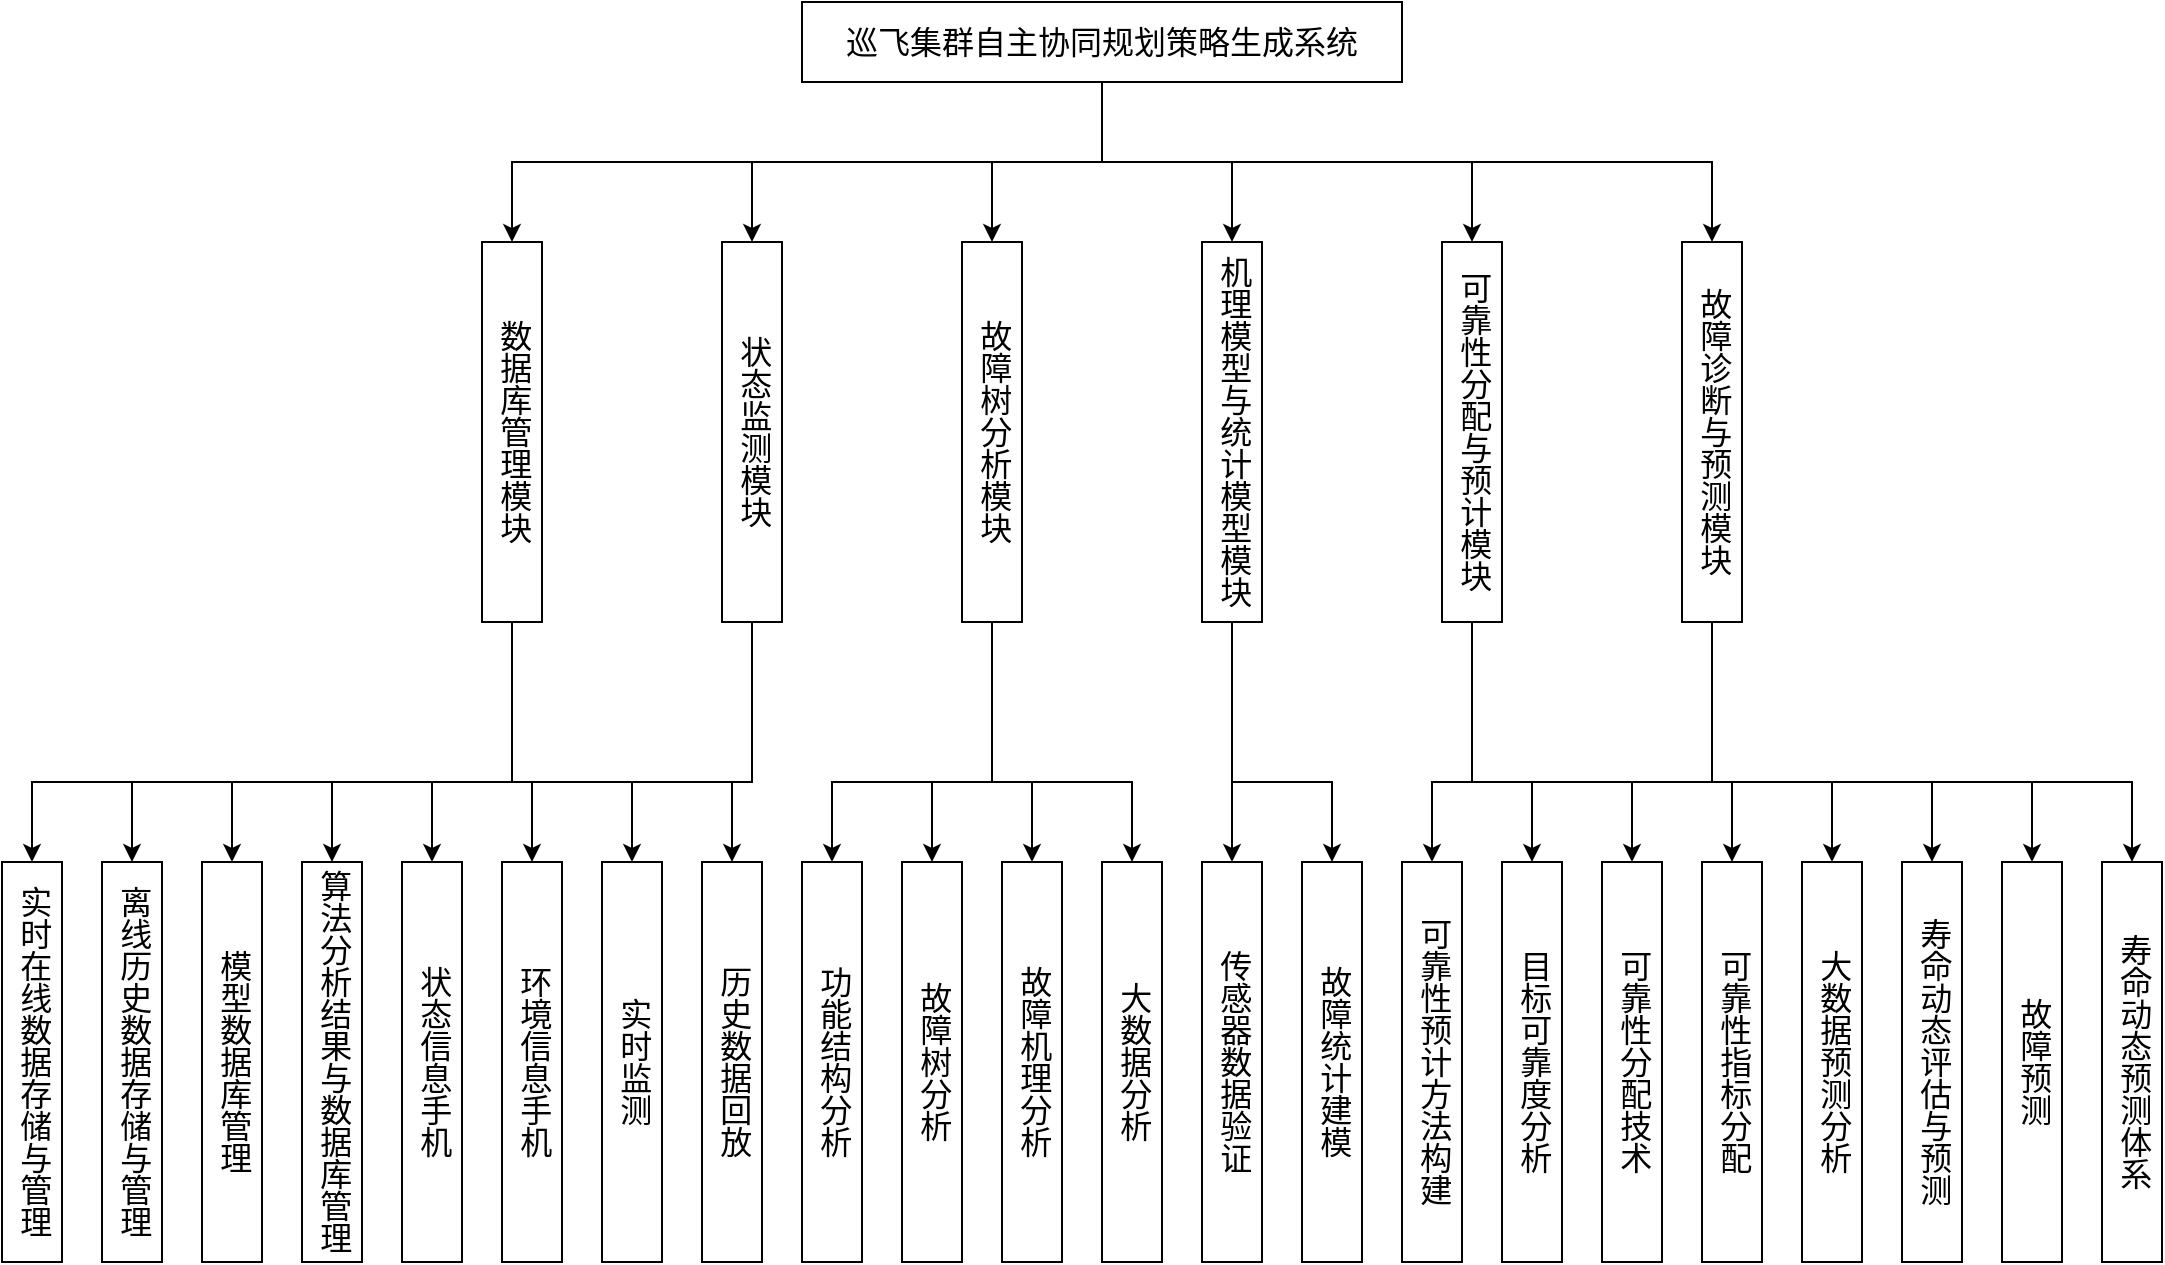 <mxfile version="26.0.2">
  <diagram name="第 1 页" id="-yEuyqz_h8OfGKDFdokj">
    <mxGraphModel dx="922" dy="1333" grid="1" gridSize="10" guides="1" tooltips="1" connect="1" arrows="1" fold="1" page="0" pageScale="1" pageWidth="5000" pageHeight="5000" background="#ffffff" math="0" shadow="0">
      <root>
        <mxCell id="0" />
        <mxCell id="1" parent="0" />
        <mxCell id="fUaoPUsRRYrY9ENtLVWA-53" style="edgeStyle=orthogonalEdgeStyle;rounded=0;orthogonalLoop=1;jettySize=auto;html=1;entryX=0.5;entryY=0;entryDx=0;entryDy=0;fontSize=16;" edge="1" parent="1" source="fUaoPUsRRYrY9ENtLVWA-1" target="fUaoPUsRRYrY9ENtLVWA-2">
          <mxGeometry relative="1" as="geometry">
            <Array as="points">
              <mxPoint x="550" y="170" />
              <mxPoint x="255" y="170" />
            </Array>
          </mxGeometry>
        </mxCell>
        <mxCell id="fUaoPUsRRYrY9ENtLVWA-54" style="edgeStyle=orthogonalEdgeStyle;rounded=0;orthogonalLoop=1;jettySize=auto;html=1;entryX=0.5;entryY=0;entryDx=0;entryDy=0;fontSize=16;" edge="1" parent="1" source="fUaoPUsRRYrY9ENtLVWA-1" target="fUaoPUsRRYrY9ENtLVWA-3">
          <mxGeometry relative="1" as="geometry">
            <Array as="points">
              <mxPoint x="550" y="170" />
              <mxPoint x="375" y="170" />
            </Array>
          </mxGeometry>
        </mxCell>
        <mxCell id="fUaoPUsRRYrY9ENtLVWA-55" style="edgeStyle=orthogonalEdgeStyle;rounded=0;orthogonalLoop=1;jettySize=auto;html=1;entryX=0.5;entryY=0;entryDx=0;entryDy=0;fontSize=16;" edge="1" parent="1" source="fUaoPUsRRYrY9ENtLVWA-1" target="fUaoPUsRRYrY9ENtLVWA-4">
          <mxGeometry relative="1" as="geometry" />
        </mxCell>
        <mxCell id="fUaoPUsRRYrY9ENtLVWA-56" style="edgeStyle=orthogonalEdgeStyle;rounded=0;orthogonalLoop=1;jettySize=auto;html=1;entryX=0.5;entryY=0;entryDx=0;entryDy=0;fontSize=16;" edge="1" parent="1" source="fUaoPUsRRYrY9ENtLVWA-1" target="fUaoPUsRRYrY9ENtLVWA-5">
          <mxGeometry relative="1" as="geometry" />
        </mxCell>
        <mxCell id="fUaoPUsRRYrY9ENtLVWA-57" style="edgeStyle=orthogonalEdgeStyle;rounded=0;orthogonalLoop=1;jettySize=auto;html=1;entryX=0.5;entryY=0;entryDx=0;entryDy=0;fontSize=16;" edge="1" parent="1" source="fUaoPUsRRYrY9ENtLVWA-1" target="fUaoPUsRRYrY9ENtLVWA-6">
          <mxGeometry relative="1" as="geometry">
            <Array as="points">
              <mxPoint x="550" y="170" />
              <mxPoint x="735" y="170" />
            </Array>
          </mxGeometry>
        </mxCell>
        <mxCell id="fUaoPUsRRYrY9ENtLVWA-58" style="edgeStyle=orthogonalEdgeStyle;rounded=0;orthogonalLoop=1;jettySize=auto;html=1;entryX=0.5;entryY=0;entryDx=0;entryDy=0;fontSize=16;" edge="1" parent="1" source="fUaoPUsRRYrY9ENtLVWA-1" target="fUaoPUsRRYrY9ENtLVWA-7">
          <mxGeometry relative="1" as="geometry">
            <Array as="points">
              <mxPoint x="550" y="170" />
              <mxPoint x="855" y="170" />
            </Array>
          </mxGeometry>
        </mxCell>
        <mxCell id="fUaoPUsRRYrY9ENtLVWA-1" value="巡飞集群自主协同规划策略生成系统" style="rounded=0;whiteSpace=wrap;html=1;fontSize=16;" vertex="1" parent="1">
          <mxGeometry x="400" y="90" width="300" height="40" as="geometry" />
        </mxCell>
        <mxCell id="fUaoPUsRRYrY9ENtLVWA-16" style="edgeStyle=orthogonalEdgeStyle;rounded=0;orthogonalLoop=1;jettySize=auto;html=1;entryX=0.5;entryY=0;entryDx=0;entryDy=0;fontSize=16;" edge="1" parent="1" source="fUaoPUsRRYrY9ENtLVWA-2" target="fUaoPUsRRYrY9ENtLVWA-9">
          <mxGeometry relative="1" as="geometry">
            <Array as="points">
              <mxPoint x="255" y="480" />
              <mxPoint x="15" y="480" />
            </Array>
          </mxGeometry>
        </mxCell>
        <mxCell id="fUaoPUsRRYrY9ENtLVWA-17" style="edgeStyle=orthogonalEdgeStyle;rounded=0;orthogonalLoop=1;jettySize=auto;html=1;entryX=0.5;entryY=0;entryDx=0;entryDy=0;fontSize=16;" edge="1" parent="1" source="fUaoPUsRRYrY9ENtLVWA-2" target="fUaoPUsRRYrY9ENtLVWA-8">
          <mxGeometry relative="1" as="geometry">
            <Array as="points">
              <mxPoint x="255" y="480" />
              <mxPoint x="65" y="480" />
            </Array>
          </mxGeometry>
        </mxCell>
        <mxCell id="fUaoPUsRRYrY9ENtLVWA-18" style="edgeStyle=orthogonalEdgeStyle;rounded=0;orthogonalLoop=1;jettySize=auto;html=1;entryX=0.5;entryY=0;entryDx=0;entryDy=0;fontSize=16;" edge="1" parent="1" source="fUaoPUsRRYrY9ENtLVWA-2" target="fUaoPUsRRYrY9ENtLVWA-10">
          <mxGeometry relative="1" as="geometry">
            <Array as="points">
              <mxPoint x="255" y="480" />
              <mxPoint x="115" y="480" />
            </Array>
          </mxGeometry>
        </mxCell>
        <mxCell id="fUaoPUsRRYrY9ENtLVWA-19" style="edgeStyle=orthogonalEdgeStyle;rounded=0;orthogonalLoop=1;jettySize=auto;html=1;entryX=0.5;entryY=0;entryDx=0;entryDy=0;fontSize=16;" edge="1" parent="1" source="fUaoPUsRRYrY9ENtLVWA-2" target="fUaoPUsRRYrY9ENtLVWA-11">
          <mxGeometry relative="1" as="geometry">
            <Array as="points">
              <mxPoint x="255" y="480" />
              <mxPoint x="165" y="480" />
            </Array>
          </mxGeometry>
        </mxCell>
        <mxCell id="fUaoPUsRRYrY9ENtLVWA-2" value="数据库管理模块" style="rounded=0;whiteSpace=wrap;html=1;textDirection=vertical-lr;fontSize=16;" vertex="1" parent="1">
          <mxGeometry x="240" y="210" width="30" height="190" as="geometry" />
        </mxCell>
        <mxCell id="fUaoPUsRRYrY9ENtLVWA-20" style="edgeStyle=orthogonalEdgeStyle;rounded=0;orthogonalLoop=1;jettySize=auto;html=1;entryX=0.5;entryY=0;entryDx=0;entryDy=0;fontSize=16;" edge="1" parent="1" source="fUaoPUsRRYrY9ENtLVWA-3" target="fUaoPUsRRYrY9ENtLVWA-15">
          <mxGeometry relative="1" as="geometry">
            <Array as="points">
              <mxPoint x="375" y="480" />
              <mxPoint x="215" y="480" />
            </Array>
          </mxGeometry>
        </mxCell>
        <mxCell id="fUaoPUsRRYrY9ENtLVWA-21" style="edgeStyle=orthogonalEdgeStyle;rounded=0;orthogonalLoop=1;jettySize=auto;html=1;entryX=0.5;entryY=0;entryDx=0;entryDy=0;fontSize=16;" edge="1" parent="1" source="fUaoPUsRRYrY9ENtLVWA-3" target="fUaoPUsRRYrY9ENtLVWA-13">
          <mxGeometry relative="1" as="geometry">
            <Array as="points">
              <mxPoint x="375" y="480" />
              <mxPoint x="265" y="480" />
            </Array>
          </mxGeometry>
        </mxCell>
        <mxCell id="fUaoPUsRRYrY9ENtLVWA-22" style="edgeStyle=orthogonalEdgeStyle;rounded=0;orthogonalLoop=1;jettySize=auto;html=1;entryX=0.5;entryY=0;entryDx=0;entryDy=0;fontSize=16;" edge="1" parent="1" source="fUaoPUsRRYrY9ENtLVWA-3" target="fUaoPUsRRYrY9ENtLVWA-14">
          <mxGeometry relative="1" as="geometry">
            <Array as="points">
              <mxPoint x="375" y="480" />
              <mxPoint x="315" y="480" />
            </Array>
          </mxGeometry>
        </mxCell>
        <mxCell id="fUaoPUsRRYrY9ENtLVWA-23" style="edgeStyle=orthogonalEdgeStyle;rounded=0;orthogonalLoop=1;jettySize=auto;html=1;entryX=0.5;entryY=0;entryDx=0;entryDy=0;fontSize=16;" edge="1" parent="1" source="fUaoPUsRRYrY9ENtLVWA-3" target="fUaoPUsRRYrY9ENtLVWA-12">
          <mxGeometry relative="1" as="geometry">
            <Array as="points">
              <mxPoint x="375" y="480" />
              <mxPoint x="365" y="480" />
            </Array>
          </mxGeometry>
        </mxCell>
        <mxCell id="fUaoPUsRRYrY9ENtLVWA-3" value="状态监测模块" style="rounded=0;whiteSpace=wrap;html=1;textDirection=vertical-lr;fontSize=16;" vertex="1" parent="1">
          <mxGeometry x="360" y="210" width="30" height="190" as="geometry" />
        </mxCell>
        <mxCell id="fUaoPUsRRYrY9ENtLVWA-28" style="edgeStyle=orthogonalEdgeStyle;rounded=0;orthogonalLoop=1;jettySize=auto;html=1;entryX=0.5;entryY=0;entryDx=0;entryDy=0;fontSize=16;" edge="1" parent="1" source="fUaoPUsRRYrY9ENtLVWA-4" target="fUaoPUsRRYrY9ENtLVWA-27">
          <mxGeometry relative="1" as="geometry">
            <Array as="points">
              <mxPoint x="495" y="480" />
              <mxPoint x="415" y="480" />
            </Array>
          </mxGeometry>
        </mxCell>
        <mxCell id="fUaoPUsRRYrY9ENtLVWA-29" style="edgeStyle=orthogonalEdgeStyle;rounded=0;orthogonalLoop=1;jettySize=auto;html=1;entryX=0.5;entryY=0;entryDx=0;entryDy=0;fontSize=16;" edge="1" parent="1" source="fUaoPUsRRYrY9ENtLVWA-4" target="fUaoPUsRRYrY9ENtLVWA-26">
          <mxGeometry relative="1" as="geometry">
            <Array as="points">
              <mxPoint x="495" y="480" />
              <mxPoint x="465" y="480" />
            </Array>
          </mxGeometry>
        </mxCell>
        <mxCell id="fUaoPUsRRYrY9ENtLVWA-30" style="edgeStyle=orthogonalEdgeStyle;rounded=0;orthogonalLoop=1;jettySize=auto;html=1;entryX=0.5;entryY=0;entryDx=0;entryDy=0;fontSize=16;" edge="1" parent="1" source="fUaoPUsRRYrY9ENtLVWA-4" target="fUaoPUsRRYrY9ENtLVWA-25">
          <mxGeometry relative="1" as="geometry">
            <Array as="points">
              <mxPoint x="495" y="480" />
              <mxPoint x="515" y="480" />
            </Array>
          </mxGeometry>
        </mxCell>
        <mxCell id="fUaoPUsRRYrY9ENtLVWA-31" style="edgeStyle=orthogonalEdgeStyle;rounded=0;orthogonalLoop=1;jettySize=auto;html=1;fontSize=16;" edge="1" parent="1" source="fUaoPUsRRYrY9ENtLVWA-4" target="fUaoPUsRRYrY9ENtLVWA-24">
          <mxGeometry relative="1" as="geometry">
            <Array as="points">
              <mxPoint x="495" y="480" />
              <mxPoint x="565" y="480" />
            </Array>
          </mxGeometry>
        </mxCell>
        <mxCell id="fUaoPUsRRYrY9ENtLVWA-4" value="故障树分析模块" style="rounded=0;whiteSpace=wrap;html=1;textDirection=vertical-lr;fontSize=16;" vertex="1" parent="1">
          <mxGeometry x="480" y="210" width="30" height="190" as="geometry" />
        </mxCell>
        <mxCell id="fUaoPUsRRYrY9ENtLVWA-38" style="edgeStyle=orthogonalEdgeStyle;rounded=0;orthogonalLoop=1;jettySize=auto;html=1;fontSize=16;" edge="1" parent="1" source="fUaoPUsRRYrY9ENtLVWA-5" target="fUaoPUsRRYrY9ENtLVWA-32">
          <mxGeometry relative="1" as="geometry" />
        </mxCell>
        <mxCell id="fUaoPUsRRYrY9ENtLVWA-39" style="edgeStyle=orthogonalEdgeStyle;rounded=0;orthogonalLoop=1;jettySize=auto;html=1;entryX=0.5;entryY=0;entryDx=0;entryDy=0;fontSize=16;" edge="1" parent="1" source="fUaoPUsRRYrY9ENtLVWA-5" target="fUaoPUsRRYrY9ENtLVWA-36">
          <mxGeometry relative="1" as="geometry">
            <Array as="points">
              <mxPoint x="615" y="480" />
              <mxPoint x="665" y="480" />
            </Array>
          </mxGeometry>
        </mxCell>
        <mxCell id="fUaoPUsRRYrY9ENtLVWA-5" value="机理模型与统计模型模块" style="rounded=0;whiteSpace=wrap;html=1;textDirection=vertical-lr;fontSize=16;" vertex="1" parent="1">
          <mxGeometry x="600" y="210" width="30" height="190" as="geometry" />
        </mxCell>
        <mxCell id="fUaoPUsRRYrY9ENtLVWA-45" style="edgeStyle=orthogonalEdgeStyle;rounded=0;orthogonalLoop=1;jettySize=auto;html=1;entryX=0.5;entryY=0;entryDx=0;entryDy=0;fontSize=16;" edge="1" parent="1" source="fUaoPUsRRYrY9ENtLVWA-6" target="fUaoPUsRRYrY9ENtLVWA-33">
          <mxGeometry relative="1" as="geometry">
            <Array as="points">
              <mxPoint x="735" y="480" />
              <mxPoint x="715" y="480" />
            </Array>
          </mxGeometry>
        </mxCell>
        <mxCell id="fUaoPUsRRYrY9ENtLVWA-46" style="edgeStyle=orthogonalEdgeStyle;rounded=0;orthogonalLoop=1;jettySize=auto;html=1;fontSize=16;" edge="1" parent="1" source="fUaoPUsRRYrY9ENtLVWA-6" target="fUaoPUsRRYrY9ENtLVWA-34">
          <mxGeometry relative="1" as="geometry">
            <Array as="points">
              <mxPoint x="735" y="480" />
              <mxPoint x="765" y="480" />
            </Array>
          </mxGeometry>
        </mxCell>
        <mxCell id="fUaoPUsRRYrY9ENtLVWA-47" style="edgeStyle=orthogonalEdgeStyle;rounded=0;orthogonalLoop=1;jettySize=auto;html=1;entryX=0.5;entryY=0;entryDx=0;entryDy=0;fontSize=16;" edge="1" parent="1" source="fUaoPUsRRYrY9ENtLVWA-6" target="fUaoPUsRRYrY9ENtLVWA-35">
          <mxGeometry relative="1" as="geometry">
            <Array as="points">
              <mxPoint x="735" y="480" />
              <mxPoint x="815" y="480" />
            </Array>
          </mxGeometry>
        </mxCell>
        <mxCell id="fUaoPUsRRYrY9ENtLVWA-48" style="edgeStyle=orthogonalEdgeStyle;rounded=0;orthogonalLoop=1;jettySize=auto;html=1;entryX=0.5;entryY=0;entryDx=0;entryDy=0;fontSize=16;" edge="1" parent="1" source="fUaoPUsRRYrY9ENtLVWA-6" target="fUaoPUsRRYrY9ENtLVWA-40">
          <mxGeometry relative="1" as="geometry">
            <Array as="points">
              <mxPoint x="735" y="480" />
              <mxPoint x="865" y="480" />
            </Array>
          </mxGeometry>
        </mxCell>
        <mxCell id="fUaoPUsRRYrY9ENtLVWA-6" value="可靠性分配与预计模块" style="rounded=0;whiteSpace=wrap;html=1;textDirection=vertical-lr;fontSize=16;" vertex="1" parent="1">
          <mxGeometry x="720" y="210" width="30" height="190" as="geometry" />
        </mxCell>
        <mxCell id="fUaoPUsRRYrY9ENtLVWA-49" style="edgeStyle=orthogonalEdgeStyle;rounded=0;orthogonalLoop=1;jettySize=auto;html=1;entryX=0.5;entryY=0;entryDx=0;entryDy=0;fontSize=16;" edge="1" parent="1" source="fUaoPUsRRYrY9ENtLVWA-7" target="fUaoPUsRRYrY9ENtLVWA-44">
          <mxGeometry relative="1" as="geometry">
            <Array as="points">
              <mxPoint x="855" y="480" />
              <mxPoint x="915" y="480" />
            </Array>
          </mxGeometry>
        </mxCell>
        <mxCell id="fUaoPUsRRYrY9ENtLVWA-50" style="edgeStyle=orthogonalEdgeStyle;rounded=0;orthogonalLoop=1;jettySize=auto;html=1;entryX=0.5;entryY=0;entryDx=0;entryDy=0;fontSize=16;" edge="1" parent="1" source="fUaoPUsRRYrY9ENtLVWA-7" target="fUaoPUsRRYrY9ENtLVWA-43">
          <mxGeometry relative="1" as="geometry">
            <Array as="points">
              <mxPoint x="855" y="480" />
              <mxPoint x="965" y="480" />
            </Array>
          </mxGeometry>
        </mxCell>
        <mxCell id="fUaoPUsRRYrY9ENtLVWA-51" style="edgeStyle=orthogonalEdgeStyle;rounded=0;orthogonalLoop=1;jettySize=auto;html=1;entryX=0.5;entryY=0;entryDx=0;entryDy=0;fontSize=16;" edge="1" parent="1" source="fUaoPUsRRYrY9ENtLVWA-7" target="fUaoPUsRRYrY9ENtLVWA-41">
          <mxGeometry relative="1" as="geometry">
            <Array as="points">
              <mxPoint x="855" y="480" />
              <mxPoint x="1015" y="480" />
            </Array>
          </mxGeometry>
        </mxCell>
        <mxCell id="fUaoPUsRRYrY9ENtLVWA-52" style="edgeStyle=orthogonalEdgeStyle;rounded=0;orthogonalLoop=1;jettySize=auto;html=1;fontSize=16;" edge="1" parent="1" source="fUaoPUsRRYrY9ENtLVWA-7" target="fUaoPUsRRYrY9ENtLVWA-42">
          <mxGeometry relative="1" as="geometry">
            <Array as="points">
              <mxPoint x="855" y="480" />
              <mxPoint x="1065" y="480" />
            </Array>
          </mxGeometry>
        </mxCell>
        <mxCell id="fUaoPUsRRYrY9ENtLVWA-7" value="故障诊断与预测模块" style="rounded=0;whiteSpace=wrap;html=1;textDirection=vertical-lr;fontSize=16;" vertex="1" parent="1">
          <mxGeometry x="840" y="210" width="30" height="190" as="geometry" />
        </mxCell>
        <mxCell id="fUaoPUsRRYrY9ENtLVWA-8" value="离线历史数据存储与管理" style="rounded=0;whiteSpace=wrap;html=1;textDirection=vertical-lr;fontSize=16;" vertex="1" parent="1">
          <mxGeometry x="50" y="520" width="30" height="200" as="geometry" />
        </mxCell>
        <mxCell id="fUaoPUsRRYrY9ENtLVWA-9" value="实时在线数据存储与管理" style="rounded=0;whiteSpace=wrap;html=1;textDirection=vertical-lr;fontSize=16;" vertex="1" parent="1">
          <mxGeometry y="520" width="30" height="200" as="geometry" />
        </mxCell>
        <mxCell id="fUaoPUsRRYrY9ENtLVWA-10" value="模型数据库管理" style="rounded=0;whiteSpace=wrap;html=1;textDirection=vertical-lr;fontSize=16;" vertex="1" parent="1">
          <mxGeometry x="100" y="520" width="30" height="200" as="geometry" />
        </mxCell>
        <mxCell id="fUaoPUsRRYrY9ENtLVWA-11" value="算法分析结果与数据库管理" style="rounded=0;whiteSpace=wrap;html=1;textDirection=vertical-lr;fontSize=16;" vertex="1" parent="1">
          <mxGeometry x="150" y="520" width="30" height="200" as="geometry" />
        </mxCell>
        <mxCell id="fUaoPUsRRYrY9ENtLVWA-12" value="历史数据回放" style="rounded=0;whiteSpace=wrap;html=1;textDirection=vertical-lr;fontSize=16;" vertex="1" parent="1">
          <mxGeometry x="350" y="520" width="30" height="200" as="geometry" />
        </mxCell>
        <mxCell id="fUaoPUsRRYrY9ENtLVWA-13" value="环境信息手机" style="rounded=0;whiteSpace=wrap;html=1;textDirection=vertical-lr;fontSize=16;" vertex="1" parent="1">
          <mxGeometry x="250" y="520" width="30" height="200" as="geometry" />
        </mxCell>
        <mxCell id="fUaoPUsRRYrY9ENtLVWA-14" value="实时监测" style="rounded=0;whiteSpace=wrap;html=1;textDirection=vertical-lr;fontSize=16;" vertex="1" parent="1">
          <mxGeometry x="300" y="520" width="30" height="200" as="geometry" />
        </mxCell>
        <mxCell id="fUaoPUsRRYrY9ENtLVWA-15" value="状态信息手机" style="rounded=0;whiteSpace=wrap;html=1;textDirection=vertical-lr;fontSize=16;" vertex="1" parent="1">
          <mxGeometry x="200" y="520" width="30" height="200" as="geometry" />
        </mxCell>
        <mxCell id="fUaoPUsRRYrY9ENtLVWA-24" value="大数据分析" style="rounded=0;whiteSpace=wrap;html=1;textDirection=vertical-lr;fontSize=16;" vertex="1" parent="1">
          <mxGeometry x="550" y="520" width="30" height="200" as="geometry" />
        </mxCell>
        <mxCell id="fUaoPUsRRYrY9ENtLVWA-25" value="故障机理分析" style="rounded=0;whiteSpace=wrap;html=1;textDirection=vertical-lr;fontSize=16;" vertex="1" parent="1">
          <mxGeometry x="500" y="520" width="30" height="200" as="geometry" />
        </mxCell>
        <mxCell id="fUaoPUsRRYrY9ENtLVWA-26" value="故障树分析" style="rounded=0;whiteSpace=wrap;html=1;textDirection=vertical-lr;fontSize=16;" vertex="1" parent="1">
          <mxGeometry x="450" y="520" width="30" height="200" as="geometry" />
        </mxCell>
        <mxCell id="fUaoPUsRRYrY9ENtLVWA-27" value="功能结构分析" style="rounded=0;whiteSpace=wrap;html=1;textDirection=vertical-lr;fontSize=16;" vertex="1" parent="1">
          <mxGeometry x="400" y="520" width="30" height="200" as="geometry" />
        </mxCell>
        <mxCell id="fUaoPUsRRYrY9ENtLVWA-32" value="传感器数据验证" style="rounded=0;whiteSpace=wrap;html=1;textDirection=vertical-lr;fontSize=16;" vertex="1" parent="1">
          <mxGeometry x="600" y="520" width="30" height="200" as="geometry" />
        </mxCell>
        <mxCell id="fUaoPUsRRYrY9ENtLVWA-33" value="可靠性预计方法构建" style="rounded=0;whiteSpace=wrap;html=1;textDirection=vertical-lr;fontSize=16;" vertex="1" parent="1">
          <mxGeometry x="700" y="520" width="30" height="200" as="geometry" />
        </mxCell>
        <mxCell id="fUaoPUsRRYrY9ENtLVWA-34" value="目标可靠度分析" style="rounded=0;whiteSpace=wrap;html=1;textDirection=vertical-lr;fontSize=16;" vertex="1" parent="1">
          <mxGeometry x="750" y="520" width="30" height="200" as="geometry" />
        </mxCell>
        <mxCell id="fUaoPUsRRYrY9ENtLVWA-35" value="可靠性分配技术" style="rounded=0;whiteSpace=wrap;html=1;textDirection=vertical-lr;fontSize=16;" vertex="1" parent="1">
          <mxGeometry x="800" y="520" width="30" height="200" as="geometry" />
        </mxCell>
        <mxCell id="fUaoPUsRRYrY9ENtLVWA-36" value="故障统计建模" style="rounded=0;whiteSpace=wrap;html=1;textDirection=vertical-lr;fontSize=16;" vertex="1" parent="1">
          <mxGeometry x="650" y="520" width="30" height="200" as="geometry" />
        </mxCell>
        <mxCell id="fUaoPUsRRYrY9ENtLVWA-40" value="可靠性指标分配" style="rounded=0;whiteSpace=wrap;html=1;textDirection=vertical-lr;fontSize=16;" vertex="1" parent="1">
          <mxGeometry x="850" y="520" width="30" height="200" as="geometry" />
        </mxCell>
        <mxCell id="fUaoPUsRRYrY9ENtLVWA-41" value="故障预测" style="rounded=0;whiteSpace=wrap;html=1;textDirection=vertical-lr;fontSize=16;" vertex="1" parent="1">
          <mxGeometry x="1000" y="520" width="30" height="200" as="geometry" />
        </mxCell>
        <mxCell id="fUaoPUsRRYrY9ENtLVWA-42" value="寿命动态预测体系" style="rounded=0;whiteSpace=wrap;html=1;textDirection=vertical-lr;fontSize=16;" vertex="1" parent="1">
          <mxGeometry x="1050" y="520" width="30" height="200" as="geometry" />
        </mxCell>
        <mxCell id="fUaoPUsRRYrY9ENtLVWA-43" value="寿命动态评估与预测" style="rounded=0;whiteSpace=wrap;html=1;textDirection=vertical-lr;fontSize=16;" vertex="1" parent="1">
          <mxGeometry x="950" y="520" width="30" height="200" as="geometry" />
        </mxCell>
        <mxCell id="fUaoPUsRRYrY9ENtLVWA-44" value="大数据预测分析" style="rounded=0;whiteSpace=wrap;html=1;textDirection=vertical-lr;fontSize=16;" vertex="1" parent="1">
          <mxGeometry x="900" y="520" width="30" height="200" as="geometry" />
        </mxCell>
      </root>
    </mxGraphModel>
  </diagram>
</mxfile>
